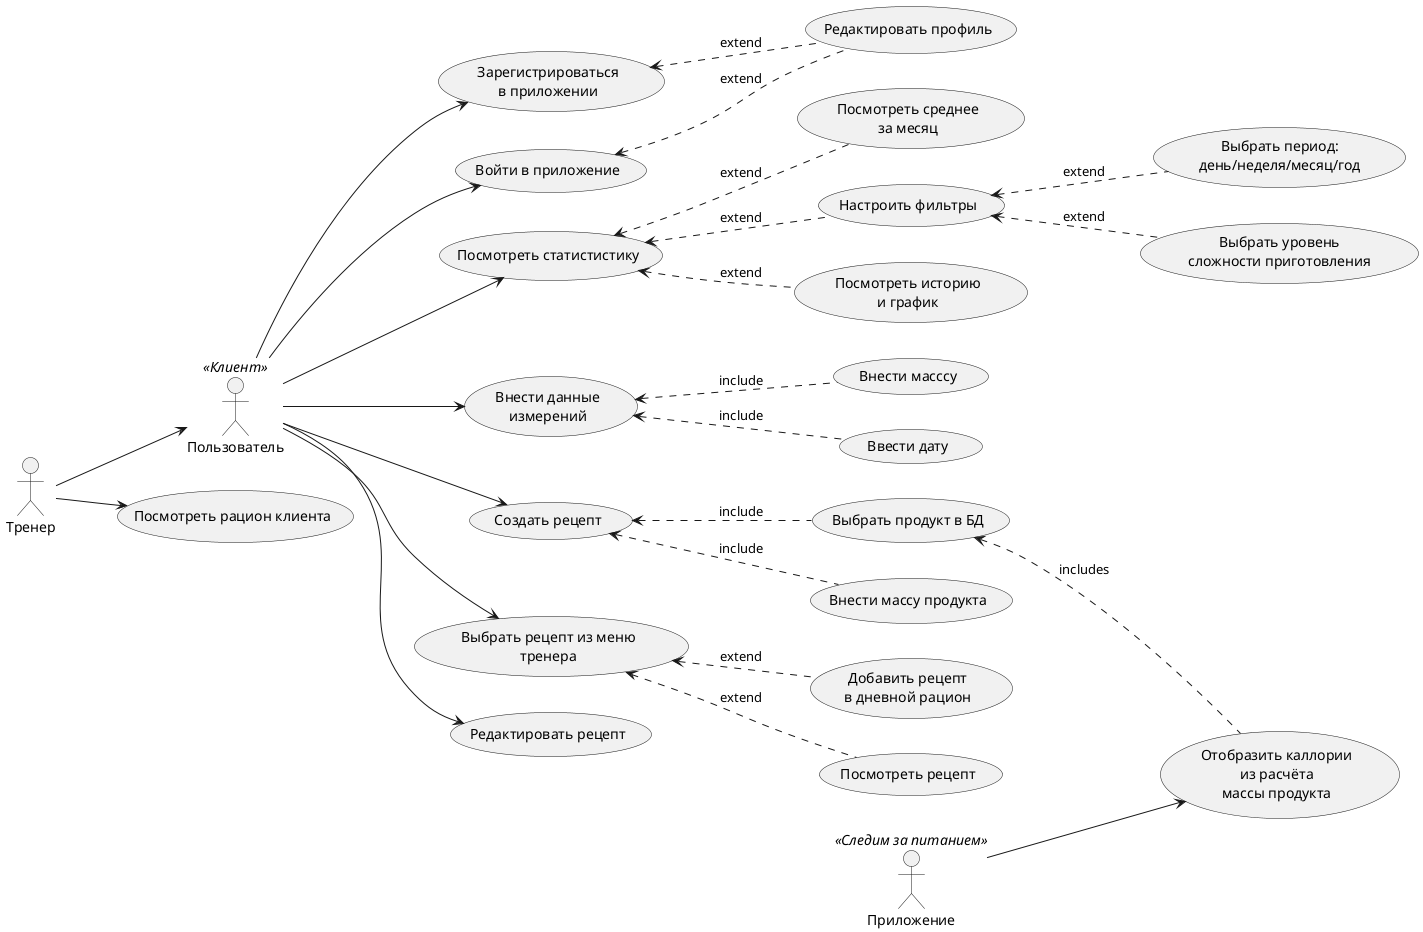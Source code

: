 @startuml

left to right direction
skinparam packageStyle rectangle

' Роли
:Тренер: as couch
:Пользователь: as user <<Клиент>>
:Приложение: as app <<Следим за питанием>>

couch -->  user 


' Варианты

usecase uc_reg  as "Зарегистрироваться
в приложении"
usecase uc_edit_profile  as "Редактировать профиль"
usecase  uc_sign_in as "Войти в приложение"

usecase show_callories as "Отобразить каллории
из расчёта
массы продукта"

usecase view_stat as "Посмотреть статистистику"
usecase view_average as "Посмотреть среднее
за месяц"

usecase enter_data  as "Внести данные
измерений"
usecase add_mass as "Внести масссу"
usecase add_dateas "Ввести дату"

' Рецепты могут создать и пользователи и клиенты
usecase (Создать рецепт) as create_recipe
usecase (Выбрать продукт в БД) as uc_check_eat

usecase (Внести массу продукта) as uc_add_eat

usecase choose_recipe as "Выбрать рецепт из меню
тренера"
usecase save_recipe as "Добавить рецепт
в дневной рацион"
usecase edit_recipe  as "Редактировать рецепт"

usecase view_recipe as "Посмотреть рецепт"

usecase configure_filters as "Настроить фильтры"


usecase view_history_schedule  as "Посмотреть историю
и график"
usecase select_period as "Выбрать период:
день/неделя/месяц/год"
usecase select_kitchen as "Выбрать уровень
сложности приготовления"
usecase view_diet as "Посмотреть рацион клиента"

' Связи

user --> uc_reg
uc_reg <.. uc_edit_profile : extend
user --> uc_sign_in
uc_sign_in <.. uc_edit_profile : extend

user --> enter_data
enter_data <.. add_mass : include
enter_data <.. add_date : include

user --> create_recipe
create_recipe <.. uc_check_eat : include
create_recipe <.. uc_add_eat : include

user --> choose_recipe
user --> edit_recipe
choose_recipe <.. view_recipe : extend
choose_recipe <.. save_recipe : extend

user --> view_stat
view_stat <.. view_average : extend
view_stat <.. view_history_schedule : extend
view_stat <.. configure_filters : extend
configure_filters <.. select_period : extend
configure_filters <.. select_kitchen :extend


app --> show_callories
uc_check_eat <.. show_callories : includes

couch --> view_diet
@enduml